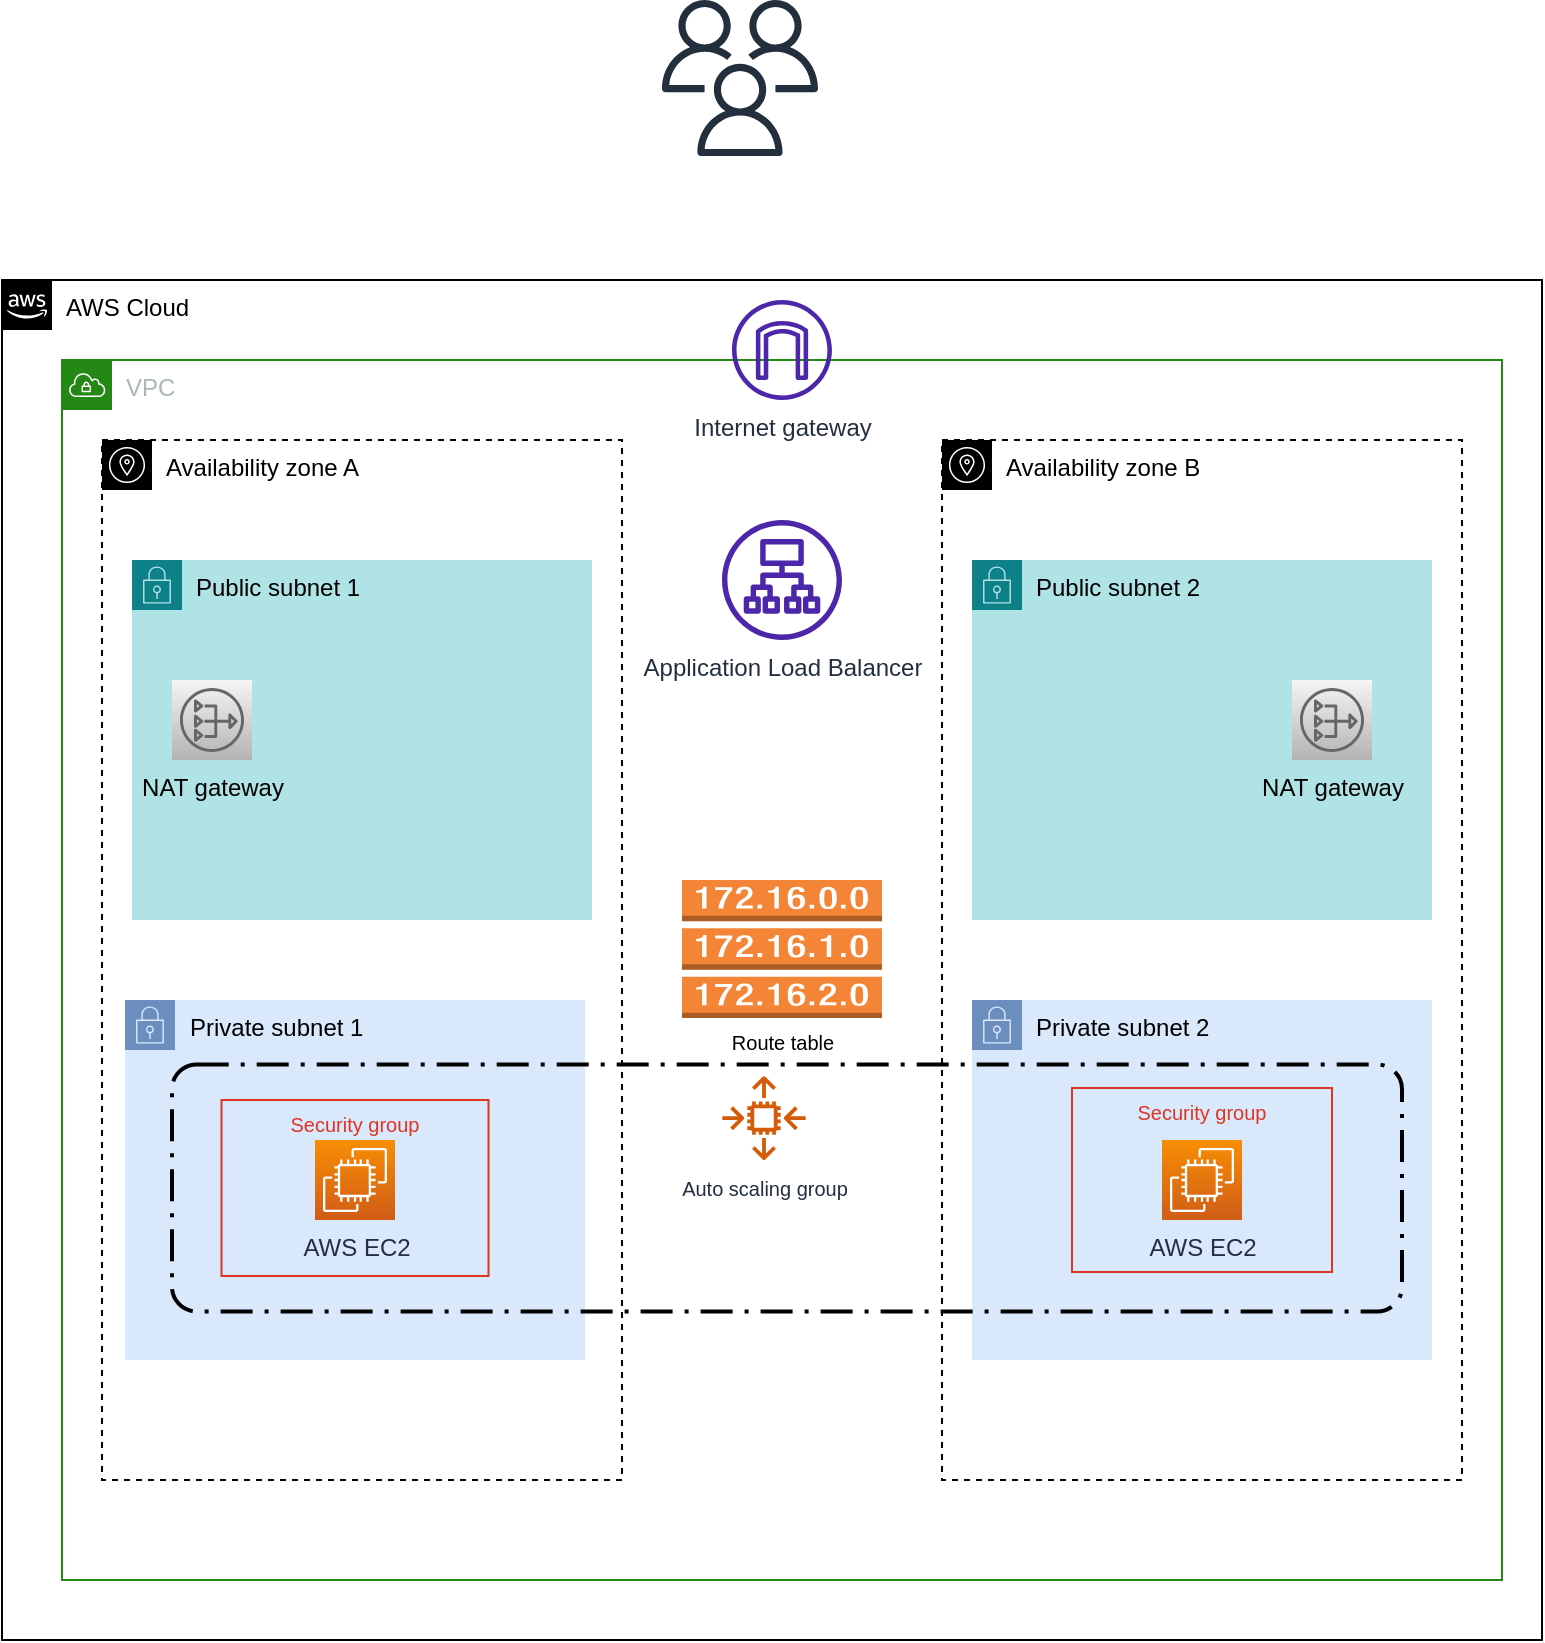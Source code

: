 <mxfile version="20.0.4" type="github">
  <diagram id="PvMebBL220HWrZMLqK-u" name="Page-1">
    <mxGraphModel dx="1038" dy="547" grid="1" gridSize="10" guides="1" tooltips="1" connect="1" arrows="1" fold="1" page="1" pageScale="1" pageWidth="850" pageHeight="1100" background="none" math="0" shadow="0">
      <root>
        <mxCell id="0" />
        <mxCell id="1" parent="0" />
        <mxCell id="0uld51XfwDDoXITDc-gx-1" value="AWS Cloud" style="points=[[0,0],[0.25,0],[0.5,0],[0.75,0],[1,0],[1,0.25],[1,0.5],[1,0.75],[1,1],[0.75,1],[0.5,1],[0.25,1],[0,1],[0,0.75],[0,0.5],[0,0.25]];outlineConnect=0;html=1;whiteSpace=wrap;fontSize=12;fontStyle=0;container=1;pointerEvents=0;collapsible=0;recursiveResize=0;shape=mxgraph.aws4.group;grIcon=mxgraph.aws4.group_aws_cloud_alt;verticalAlign=top;align=left;spacingLeft=30;dashed=0;" vertex="1" parent="1">
          <mxGeometry x="110" y="230" width="770" height="680" as="geometry" />
        </mxCell>
        <mxCell id="0uld51XfwDDoXITDc-gx-4" value="VPC" style="points=[[0,0],[0.25,0],[0.5,0],[0.75,0],[1,0],[1,0.25],[1,0.5],[1,0.75],[1,1],[0.75,1],[0.5,1],[0.25,1],[0,1],[0,0.75],[0,0.5],[0,0.25]];outlineConnect=0;gradientColor=none;html=1;whiteSpace=wrap;fontSize=12;fontStyle=0;container=1;pointerEvents=0;collapsible=0;recursiveResize=0;shape=mxgraph.aws4.group;grIcon=mxgraph.aws4.group_vpc;strokeColor=#248814;fillColor=none;verticalAlign=top;align=left;spacingLeft=30;fontColor=#AAB7B8;dashed=0;" vertex="1" parent="0uld51XfwDDoXITDc-gx-1">
          <mxGeometry x="30" y="40" width="720" height="610" as="geometry" />
        </mxCell>
        <mxCell id="0uld51XfwDDoXITDc-gx-7" value="Availability zone A" style="sketch=0;outlineConnect=0;html=1;whiteSpace=wrap;fontSize=12;fontStyle=0;shape=mxgraph.aws4.group;grIcon=mxgraph.aws4.group_availability_zone;verticalAlign=top;align=left;spacingLeft=30;dashed=1;" vertex="1" parent="0uld51XfwDDoXITDc-gx-4">
          <mxGeometry x="20" y="40" width="260" height="520" as="geometry" />
        </mxCell>
        <mxCell id="0uld51XfwDDoXITDc-gx-8" value="Availability zone B" style="sketch=0;outlineConnect=0;html=1;whiteSpace=wrap;fontSize=12;fontStyle=0;shape=mxgraph.aws4.group;grIcon=mxgraph.aws4.group_availability_zone;verticalAlign=top;align=left;spacingLeft=30;dashed=1;" vertex="1" parent="0uld51XfwDDoXITDc-gx-4">
          <mxGeometry x="440" y="40" width="260" height="520" as="geometry" />
        </mxCell>
        <mxCell id="0uld51XfwDDoXITDc-gx-12" value="Public subnet 1" style="points=[[0,0],[0.25,0],[0.5,0],[0.75,0],[1,0],[1,0.25],[1,0.5],[1,0.75],[1,1],[0.75,1],[0.5,1],[0.25,1],[0,1],[0,0.75],[0,0.5],[0,0.25]];outlineConnect=0;html=1;whiteSpace=wrap;fontSize=12;fontStyle=0;container=1;pointerEvents=0;collapsible=0;recursiveResize=0;shape=mxgraph.aws4.group;grIcon=mxgraph.aws4.group_security_group;grStroke=0;strokeColor=#0e8088;fillColor=#b0e3e6;verticalAlign=top;align=left;spacingLeft=30;dashed=0;" vertex="1" parent="0uld51XfwDDoXITDc-gx-4">
          <mxGeometry x="35" y="100" width="230" height="180" as="geometry" />
        </mxCell>
        <mxCell id="0uld51XfwDDoXITDc-gx-20" value="NAT gateway" style="sketch=0;outlineConnect=0;strokeColor=#666666;fillColor=#f5f5f5;dashed=0;verticalLabelPosition=bottom;verticalAlign=top;align=center;html=1;fontSize=12;fontStyle=0;aspect=fixed;shape=mxgraph.aws4.resourceIcon;resIcon=mxgraph.aws4.nat_gateway;gradientColor=#b3b3b3;" vertex="1" parent="0uld51XfwDDoXITDc-gx-12">
          <mxGeometry x="20" y="60" width="40" height="40" as="geometry" />
        </mxCell>
        <mxCell id="0uld51XfwDDoXITDc-gx-15" value="Public subnet 2" style="points=[[0,0],[0.25,0],[0.5,0],[0.75,0],[1,0],[1,0.25],[1,0.5],[1,0.75],[1,1],[0.75,1],[0.5,1],[0.25,1],[0,1],[0,0.75],[0,0.5],[0,0.25]];outlineConnect=0;html=1;whiteSpace=wrap;fontSize=12;fontStyle=0;container=1;pointerEvents=0;collapsible=0;recursiveResize=0;shape=mxgraph.aws4.group;grIcon=mxgraph.aws4.group_security_group;grStroke=0;strokeColor=#0e8088;fillColor=#b0e3e6;verticalAlign=top;align=left;spacingLeft=30;dashed=0;" vertex="1" parent="0uld51XfwDDoXITDc-gx-4">
          <mxGeometry x="455" y="100" width="230" height="180" as="geometry" />
        </mxCell>
        <mxCell id="0uld51XfwDDoXITDc-gx-21" value="NAT gateway" style="sketch=0;outlineConnect=0;strokeColor=#666666;fillColor=#f5f5f5;dashed=0;verticalLabelPosition=bottom;verticalAlign=top;align=center;html=1;fontSize=12;fontStyle=0;aspect=fixed;shape=mxgraph.aws4.resourceIcon;resIcon=mxgraph.aws4.nat_gateway;gradientColor=#b3b3b3;" vertex="1" parent="0uld51XfwDDoXITDc-gx-15">
          <mxGeometry x="160" y="60" width="40" height="40" as="geometry" />
        </mxCell>
        <mxCell id="0uld51XfwDDoXITDc-gx-16" value="Private subnet 1" style="points=[[0,0],[0.25,0],[0.5,0],[0.75,0],[1,0],[1,0.25],[1,0.5],[1,0.75],[1,1],[0.75,1],[0.5,1],[0.25,1],[0,1],[0,0.75],[0,0.5],[0,0.25]];outlineConnect=0;html=1;whiteSpace=wrap;fontSize=12;fontStyle=0;container=1;pointerEvents=0;collapsible=0;recursiveResize=0;shape=mxgraph.aws4.group;grIcon=mxgraph.aws4.group_security_group;grStroke=0;verticalAlign=top;align=left;spacingLeft=30;dashed=0;fillColor=#dae8fc;strokeColor=#6c8ebf;" vertex="1" parent="0uld51XfwDDoXITDc-gx-4">
          <mxGeometry x="31.5" y="320" width="230" height="180" as="geometry" />
        </mxCell>
        <mxCell id="0uld51XfwDDoXITDc-gx-17" value="Private subnet 2" style="points=[[0,0],[0.25,0],[0.5,0],[0.75,0],[1,0],[1,0.25],[1,0.5],[1,0.75],[1,1],[0.75,1],[0.5,1],[0.25,1],[0,1],[0,0.75],[0,0.5],[0,0.25]];outlineConnect=0;html=1;whiteSpace=wrap;fontSize=12;fontStyle=0;container=1;pointerEvents=0;collapsible=0;recursiveResize=0;shape=mxgraph.aws4.group;grIcon=mxgraph.aws4.group_security_group;grStroke=0;strokeColor=#6c8ebf;fillColor=#dae8fc;verticalAlign=top;align=left;spacingLeft=30;dashed=0;" vertex="1" parent="0uld51XfwDDoXITDc-gx-4">
          <mxGeometry x="455" y="320" width="230" height="180" as="geometry" />
        </mxCell>
        <mxCell id="0uld51XfwDDoXITDc-gx-25" value="AWS EC2" style="sketch=0;points=[[0,0,0],[0.25,0,0],[0.5,0,0],[0.75,0,0],[1,0,0],[0,1,0],[0.25,1,0],[0.5,1,0],[0.75,1,0],[1,1,0],[0,0.25,0],[0,0.5,0],[0,0.75,0],[1,0.25,0],[1,0.5,0],[1,0.75,0]];outlineConnect=0;fontColor=#232F3E;gradientColor=#F78E04;gradientDirection=north;fillColor=#D05C17;strokeColor=#ffffff;dashed=0;verticalLabelPosition=bottom;verticalAlign=top;align=center;html=1;fontSize=12;fontStyle=0;aspect=fixed;shape=mxgraph.aws4.resourceIcon;resIcon=mxgraph.aws4.ec2;" vertex="1" parent="0uld51XfwDDoXITDc-gx-17">
          <mxGeometry x="95" y="70" width="40" height="40" as="geometry" />
        </mxCell>
        <mxCell id="0uld51XfwDDoXITDc-gx-51" value="Security group" style="fillColor=none;strokeColor=#DD3522;verticalAlign=top;fontStyle=0;fontColor=#DD3522;fontSize=10;" vertex="1" parent="0uld51XfwDDoXITDc-gx-17">
          <mxGeometry x="50" y="44" width="130" height="92" as="geometry" />
        </mxCell>
        <mxCell id="0uld51XfwDDoXITDc-gx-26" value="&lt;font style=&quot;font-size: 10px;&quot;&gt;Auto scaling group&lt;/font&gt;" style="sketch=0;outlineConnect=0;fontColor=#232F3E;gradientColor=none;fillColor=#D45B07;strokeColor=none;dashed=0;verticalLabelPosition=bottom;verticalAlign=top;align=center;html=1;fontSize=12;fontStyle=0;aspect=fixed;pointerEvents=1;shape=mxgraph.aws4.auto_scaling2;" vertex="1" parent="0uld51XfwDDoXITDc-gx-4">
          <mxGeometry x="330" y="358" width="42" height="42" as="geometry" />
        </mxCell>
        <mxCell id="0uld51XfwDDoXITDc-gx-28" value="" style="rounded=1;arcSize=10;dashed=1;fillColor=none;gradientColor=none;dashPattern=8 3 1 3;strokeWidth=2;" vertex="1" parent="0uld51XfwDDoXITDc-gx-4">
          <mxGeometry x="55" y="352.25" width="615" height="123.5" as="geometry" />
        </mxCell>
        <mxCell id="0uld51XfwDDoXITDc-gx-24" value="AWS EC2" style="sketch=0;points=[[0,0,0],[0.25,0,0],[0.5,0,0],[0.75,0,0],[1,0,0],[0,1,0],[0.25,1,0],[0.5,1,0],[0.75,1,0],[1,1,0],[0,0.25,0],[0,0.5,0],[0,0.75,0],[1,0.25,0],[1,0.5,0],[1,0.75,0]];outlineConnect=0;fontColor=#232F3E;gradientColor=#F78E04;gradientDirection=north;fillColor=#D05C17;strokeColor=#ffffff;dashed=0;verticalLabelPosition=bottom;verticalAlign=top;align=center;html=1;fontSize=12;fontStyle=0;aspect=fixed;shape=mxgraph.aws4.resourceIcon;resIcon=mxgraph.aws4.ec2;" vertex="1" parent="0uld51XfwDDoXITDc-gx-4">
          <mxGeometry x="126.5" y="390" width="40" height="40" as="geometry" />
        </mxCell>
        <mxCell id="0uld51XfwDDoXITDc-gx-50" value="Security group" style="fillColor=none;strokeColor=#DD3522;verticalAlign=top;fontStyle=0;fontColor=#DD3522;fontSize=10;" vertex="1" parent="0uld51XfwDDoXITDc-gx-4">
          <mxGeometry x="79.75" y="370" width="133.5" height="88" as="geometry" />
        </mxCell>
        <mxCell id="0uld51XfwDDoXITDc-gx-53" value="Route table" style="outlineConnect=0;dashed=0;verticalLabelPosition=bottom;verticalAlign=top;align=center;html=1;shape=mxgraph.aws3.route_table;fillColor=#F58536;gradientColor=none;fontSize=10;" vertex="1" parent="0uld51XfwDDoXITDc-gx-4">
          <mxGeometry x="310" y="260" width="100" height="69" as="geometry" />
        </mxCell>
        <mxCell id="0uld51XfwDDoXITDc-gx-56" value="Application Load Balancer" style="sketch=0;outlineConnect=0;fontColor=#232F3E;gradientColor=none;fillColor=#4D27AA;strokeColor=none;dashed=0;verticalLabelPosition=bottom;verticalAlign=top;align=center;html=1;fontSize=12;fontStyle=0;aspect=fixed;pointerEvents=1;shape=mxgraph.aws4.application_load_balancer;" vertex="1" parent="0uld51XfwDDoXITDc-gx-4">
          <mxGeometry x="330" y="80" width="60" height="60" as="geometry" />
        </mxCell>
        <mxCell id="0uld51XfwDDoXITDc-gx-57" value="Internet gateway" style="sketch=0;outlineConnect=0;fontColor=#232F3E;gradientColor=none;fillColor=#4D27AA;strokeColor=none;dashed=0;verticalLabelPosition=bottom;verticalAlign=top;align=center;html=1;fontSize=12;fontStyle=0;aspect=fixed;pointerEvents=1;shape=mxgraph.aws4.internet_gateway;" vertex="1" parent="0uld51XfwDDoXITDc-gx-4">
          <mxGeometry x="335" y="-30" width="50" height="50" as="geometry" />
        </mxCell>
        <mxCell id="0uld51XfwDDoXITDc-gx-60" value="" style="sketch=0;outlineConnect=0;fontColor=#232F3E;gradientColor=none;fillColor=#232F3D;strokeColor=none;dashed=0;verticalLabelPosition=bottom;verticalAlign=top;align=center;html=1;fontSize=12;fontStyle=0;aspect=fixed;pointerEvents=1;shape=mxgraph.aws4.users;" vertex="1" parent="1">
          <mxGeometry x="440" y="90" width="78" height="78" as="geometry" />
        </mxCell>
      </root>
    </mxGraphModel>
  </diagram>
</mxfile>
